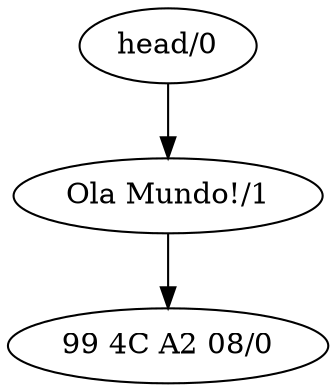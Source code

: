     digraph graphname {
        //rankdir=LR;  // Rank Direction Left to Right

        nodesep=1.0 // increases the separation between nodes
        edge [];
        //splines = true;

        n_000[label="head/0"];
n_001[label="Ola Mundo!/1"];
n_002[label="99 4C A2 08/0"];
        n_000 -> n_001
n_001 -> n_002
    }
    